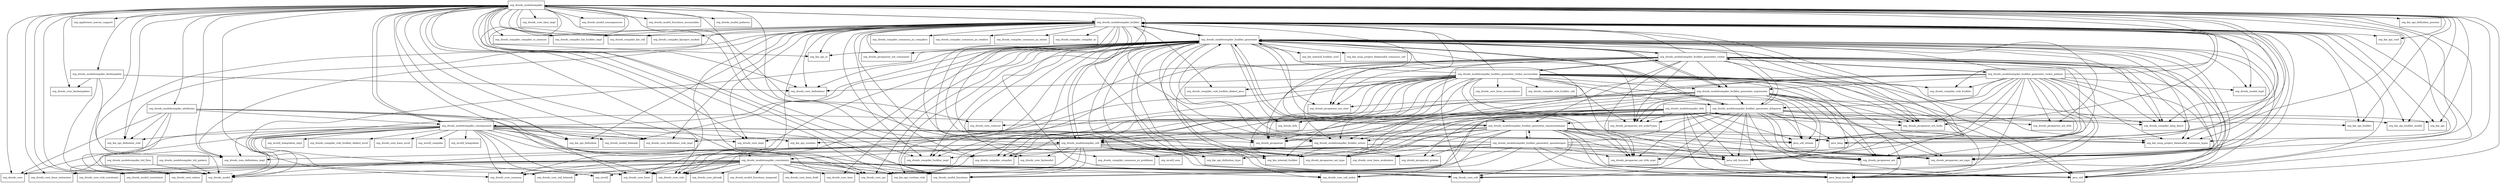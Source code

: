 digraph drools_model_compiler_7_10_0_Final_package_dependencies {
  node [shape = box, fontsize=10.0];
  org_drools_modelcompiler -> java_lang;
  org_drools_modelcompiler -> java_lang_invoke;
  org_drools_modelcompiler -> java_util;
  org_drools_modelcompiler -> java_util_function;
  org_drools_modelcompiler -> java_util_stream;
  org_drools_modelcompiler -> org_appformer_maven_support;
  org_drools_modelcompiler -> org_drools_compiler_builder_impl;
  org_drools_modelcompiler -> org_drools_compiler_compiler;
  org_drools_modelcompiler -> org_drools_compiler_compiler_io_memory;
  org_drools_modelcompiler -> org_drools_compiler_kie_builder_impl;
  org_drools_modelcompiler -> org_drools_compiler_kie_util;
  org_drools_modelcompiler -> org_drools_compiler_kproject_models;
  org_drools_modelcompiler -> org_drools_compiler_lang_descr;
  org_drools_modelcompiler -> org_drools_compiler_rule_builder;
  org_drools_modelcompiler -> org_drools_core;
  org_drools_modelcompiler -> org_drools_core_base;
  org_drools_modelcompiler -> org_drools_core_base_extractors;
  org_drools_modelcompiler -> org_drools_core_common;
  org_drools_modelcompiler -> org_drools_core_definitions;
  org_drools_modelcompiler -> org_drools_core_definitions_impl;
  org_drools_modelcompiler -> org_drools_core_definitions_rule_impl;
  org_drools_modelcompiler -> org_drools_core_facttemplates;
  org_drools_modelcompiler -> org_drools_core_impl;
  org_drools_modelcompiler -> org_drools_core_rule;
  org_drools_modelcompiler -> org_drools_core_rule_constraint;
  org_drools_modelcompiler -> org_drools_core_ruleunit;
  org_drools_modelcompiler -> org_drools_core_spi;
  org_drools_modelcompiler -> org_drools_core_time_impl;
  org_drools_modelcompiler -> org_drools_core_util;
  org_drools_modelcompiler -> org_drools_model;
  org_drools_modelcompiler -> org_drools_model_consequences;
  org_drools_modelcompiler -> org_drools_model_constraints;
  org_drools_modelcompiler -> org_drools_model_functions;
  org_drools_modelcompiler -> org_drools_model_functions_accumulate;
  org_drools_modelcompiler -> org_drools_model_impl;
  org_drools_modelcompiler -> org_drools_model_patterns;
  org_drools_modelcompiler -> org_drools_modelcompiler_attributes;
  org_drools_modelcompiler -> org_drools_modelcompiler_builder;
  org_drools_modelcompiler -> org_drools_modelcompiler_consequence;
  org_drools_modelcompiler -> org_drools_modelcompiler_constraints;
  org_drools_modelcompiler -> org_drools_modelcompiler_facttemplate;
  org_drools_modelcompiler -> org_drools_modelcompiler_util;
  org_drools_modelcompiler -> org_kie_api;
  org_drools_modelcompiler -> org_kie_api_builder;
  org_drools_modelcompiler -> org_kie_api_builder_model;
  org_drools_modelcompiler -> org_kie_api_conf;
  org_drools_modelcompiler -> org_kie_api_definition;
  org_drools_modelcompiler -> org_kie_api_definition_process;
  org_drools_modelcompiler -> org_kie_api_definition_rule;
  org_drools_modelcompiler -> org_kie_api_definition_type;
  org_drools_modelcompiler -> org_kie_api_io;
  org_drools_modelcompiler -> org_kie_api_runtime_rule;
  org_drools_modelcompiler -> org_kie_internal_builder;
  org_drools_modelcompiler -> org_kie_soup_project_datamodel_commons_types;
  org_drools_modelcompiler_attributes -> org_drools_core;
  org_drools_modelcompiler_attributes -> org_drools_core_definitions_rule_impl;
  org_drools_modelcompiler_attributes -> org_drools_core_reteoo;
  org_drools_modelcompiler_attributes -> org_drools_core_rule;
  org_drools_modelcompiler_attributes -> org_drools_core_spi;
  org_drools_modelcompiler_attributes -> org_drools_model;
  org_drools_modelcompiler_attributes -> org_drools_modelcompiler_consequence;
  org_drools_modelcompiler_attributes -> org_kie_api_definition_rule;
  org_drools_modelcompiler_builder -> java_lang_invoke;
  org_drools_modelcompiler_builder -> java_util;
  org_drools_modelcompiler_builder -> java_util_function;
  org_drools_modelcompiler_builder -> java_util_stream;
  org_drools_modelcompiler_builder -> org_drools_compiler_builder_impl;
  org_drools_modelcompiler_builder -> org_drools_compiler_commons_jci_compilers;
  org_drools_modelcompiler_builder -> org_drools_compiler_commons_jci_problems;
  org_drools_modelcompiler_builder -> org_drools_compiler_commons_jci_readers;
  org_drools_modelcompiler_builder -> org_drools_compiler_commons_jci_stores;
  org_drools_modelcompiler_builder -> org_drools_compiler_compiler;
  org_drools_modelcompiler_builder -> org_drools_compiler_compiler_io;
  org_drools_modelcompiler_builder -> org_drools_compiler_compiler_io_memory;
  org_drools_modelcompiler_builder -> org_drools_compiler_kie_builder_impl;
  org_drools_modelcompiler_builder -> org_drools_compiler_kie_util;
  org_drools_modelcompiler_builder -> org_drools_compiler_kproject_models;
  org_drools_modelcompiler_builder -> org_drools_compiler_lang_descr;
  org_drools_modelcompiler_builder -> org_drools_compiler_rule_builder_dialect_java;
  org_drools_modelcompiler_builder -> org_drools_core_common;
  org_drools_modelcompiler_builder -> org_drools_core_definitions;
  org_drools_modelcompiler_builder -> org_drools_core_definitions_impl;
  org_drools_modelcompiler_builder -> org_drools_core_definitions_rule_impl;
  org_drools_modelcompiler_builder -> org_drools_core_impl;
  org_drools_modelcompiler_builder -> org_drools_core_rule;
  org_drools_modelcompiler_builder -> org_drools_core_util;
  org_drools_modelcompiler_builder -> org_drools_javaparser;
  org_drools_modelcompiler_builder -> org_drools_javaparser_ast;
  org_drools_modelcompiler_builder -> org_drools_javaparser_ast_body;
  org_drools_modelcompiler_builder -> org_drools_javaparser_ast_comments;
  org_drools_modelcompiler_builder -> org_drools_javaparser_ast_expr;
  org_drools_modelcompiler_builder -> org_drools_javaparser_ast_stmt;
  org_drools_modelcompiler_builder -> org_drools_javaparser_ast_type;
  org_drools_modelcompiler_builder -> org_drools_javaparser_printer;
  org_drools_modelcompiler_builder -> org_drools_model;
  org_drools_modelcompiler_builder -> org_drools_modelcompiler;
  org_drools_modelcompiler_builder -> org_drools_modelcompiler_builder_errors;
  org_drools_modelcompiler_builder -> org_drools_modelcompiler_builder_generator;
  org_drools_modelcompiler_builder -> org_kie_api;
  org_drools_modelcompiler_builder -> org_kie_api_builder;
  org_drools_modelcompiler_builder -> org_kie_api_builder_model;
  org_drools_modelcompiler_builder -> org_kie_api_conf;
  org_drools_modelcompiler_builder -> org_kie_api_definition;
  org_drools_modelcompiler_builder -> org_kie_api_definition_rule;
  org_drools_modelcompiler_builder -> org_kie_api_io;
  org_drools_modelcompiler_builder -> org_kie_internal_builder;
  org_drools_modelcompiler_builder -> org_kie_soup_project_datamodel_commons_types;
  org_drools_modelcompiler_builder_errors -> org_drools_compiler_commons_jci_problems;
  org_drools_modelcompiler_builder_errors -> org_drools_compiler_compiler;
  org_drools_modelcompiler_builder_errors -> org_drools_javaparser_ast;
  org_drools_modelcompiler_builder_errors -> org_drools_javaparser_ast_expr;
  org_drools_modelcompiler_builder_errors -> org_drools_javaparser_printer;
  org_drools_modelcompiler_builder_errors -> org_kie_internal_builder;
  org_drools_modelcompiler_builder_generator -> java_lang;
  org_drools_modelcompiler_builder_generator -> java_lang_invoke;
  org_drools_modelcompiler_builder_generator -> java_util;
  org_drools_modelcompiler_builder_generator -> java_util_function;
  org_drools_modelcompiler_builder_generator -> java_util_stream;
  org_drools_modelcompiler_builder_generator -> org_drools_compiler_builder_impl;
  org_drools_modelcompiler_builder_generator -> org_drools_compiler_compiler;
  org_drools_modelcompiler_builder_generator -> org_drools_compiler_lang_descr;
  org_drools_modelcompiler_builder_generator -> org_drools_core_base;
  org_drools_modelcompiler_builder_generator -> org_drools_core_definitions;
  org_drools_modelcompiler_builder_generator -> org_drools_core_factmodel;
  org_drools_modelcompiler_builder_generator -> org_drools_core_rule;
  org_drools_modelcompiler_builder_generator -> org_drools_core_ruleunit;
  org_drools_modelcompiler_builder_generator -> org_drools_core_spi;
  org_drools_modelcompiler_builder_generator -> org_drools_core_time;
  org_drools_modelcompiler_builder_generator -> org_drools_core_util;
  org_drools_modelcompiler_builder_generator -> org_drools_core_util_index;
  org_drools_modelcompiler_builder_generator -> org_drools_drlx;
  org_drools_modelcompiler_builder_generator -> org_drools_javaparser;
  org_drools_modelcompiler_builder_generator -> org_drools_javaparser_ast;
  org_drools_modelcompiler_builder_generator -> org_drools_javaparser_ast_body;
  org_drools_modelcompiler_builder_generator -> org_drools_javaparser_ast_comments;
  org_drools_modelcompiler_builder_generator -> org_drools_javaparser_ast_drlx;
  org_drools_modelcompiler_builder_generator -> org_drools_javaparser_ast_drlx_expr;
  org_drools_modelcompiler_builder_generator -> org_drools_javaparser_ast_expr;
  org_drools_modelcompiler_builder_generator -> org_drools_javaparser_ast_nodeTypes;
  org_drools_modelcompiler_builder_generator -> org_drools_javaparser_ast_stmt;
  org_drools_modelcompiler_builder_generator -> org_drools_javaparser_ast_type;
  org_drools_modelcompiler_builder_generator -> org_drools_model;
  org_drools_modelcompiler_builder_generator -> org_drools_model_bitmask;
  org_drools_modelcompiler_builder_generator -> org_drools_model_functions;
  org_drools_modelcompiler_builder_generator -> org_drools_model_impl;
  org_drools_modelcompiler_builder_generator -> org_drools_modelcompiler_builder;
  org_drools_modelcompiler_builder_generator -> org_drools_modelcompiler_builder_errors;
  org_drools_modelcompiler_builder_generator -> org_drools_modelcompiler_builder_generator_drlxparse;
  org_drools_modelcompiler_builder_generator -> org_drools_modelcompiler_builder_generator_expression;
  org_drools_modelcompiler_builder_generator -> org_drools_modelcompiler_builder_generator_expressiontyper;
  org_drools_modelcompiler_builder_generator -> org_drools_modelcompiler_builder_generator_visitor;
  org_drools_modelcompiler_builder_generator -> org_drools_modelcompiler_consequence;
  org_drools_modelcompiler_builder_generator -> org_drools_modelcompiler_util;
  org_drools_modelcompiler_builder_generator -> org_kie_api_definition_type;
  org_drools_modelcompiler_builder_generator -> org_kie_api_io;
  org_drools_modelcompiler_builder_generator -> org_kie_api_runtime_rule;
  org_drools_modelcompiler_builder_generator -> org_kie_internal_builder;
  org_drools_modelcompiler_builder_generator -> org_kie_internal_builder_conf;
  org_drools_modelcompiler_builder_generator -> org_kie_soup_project_datamodel_commons_types;
  org_drools_modelcompiler_builder_generator -> org_kie_soup_project_datamodel_commons_util;
  org_drools_modelcompiler_builder_generator_drlxparse -> java_lang;
  org_drools_modelcompiler_builder_generator_drlxparse -> java_lang_invoke;
  org_drools_modelcompiler_builder_generator_drlxparse -> java_util;
  org_drools_modelcompiler_builder_generator_drlxparse -> java_util_function;
  org_drools_modelcompiler_builder_generator_drlxparse -> java_util_stream;
  org_drools_modelcompiler_builder_generator_drlxparse -> org_drools_compiler_compiler;
  org_drools_modelcompiler_builder_generator_drlxparse -> org_drools_compiler_lang_descr;
  org_drools_modelcompiler_builder_generator_drlxparse -> org_drools_core_util;
  org_drools_modelcompiler_builder_generator_drlxparse -> org_drools_core_util_index;
  org_drools_modelcompiler_builder_generator_drlxparse -> org_drools_javaparser_ast;
  org_drools_modelcompiler_builder_generator_drlxparse -> org_drools_javaparser_ast_body;
  org_drools_modelcompiler_builder_generator_drlxparse -> org_drools_javaparser_ast_drlx;
  org_drools_modelcompiler_builder_generator_drlxparse -> org_drools_javaparser_ast_drlx_expr;
  org_drools_modelcompiler_builder_generator_drlxparse -> org_drools_javaparser_ast_expr;
  org_drools_modelcompiler_builder_generator_drlxparse -> org_drools_javaparser_ast_nodeTypes;
  org_drools_modelcompiler_builder_generator_drlxparse -> org_drools_javaparser_ast_type;
  org_drools_modelcompiler_builder_generator_drlxparse -> org_drools_modelcompiler_builder;
  org_drools_modelcompiler_builder_generator_drlxparse -> org_drools_modelcompiler_builder_errors;
  org_drools_modelcompiler_builder_generator_drlxparse -> org_drools_modelcompiler_builder_generator;
  org_drools_modelcompiler_builder_generator_drlxparse -> org_drools_modelcompiler_builder_generator_expressiontyper;
  org_drools_modelcompiler_builder_generator_drlxparse -> org_drools_modelcompiler_util;
  org_drools_modelcompiler_builder_generator_drlxparse -> org_kie_api_definition_type;
  org_drools_modelcompiler_builder_generator_drlxparse -> org_kie_soup_project_datamodel_commons_types;
  org_drools_modelcompiler_builder_generator_expression -> java_lang_invoke;
  org_drools_modelcompiler_builder_generator_expression -> java_util;
  org_drools_modelcompiler_builder_generator_expression -> java_util_function;
  org_drools_modelcompiler_builder_generator_expression -> java_util_stream;
  org_drools_modelcompiler_builder_generator_expression -> org_drools_core_util_index;
  org_drools_modelcompiler_builder_generator_expression -> org_drools_javaparser;
  org_drools_modelcompiler_builder_generator_expression -> org_drools_javaparser_ast;
  org_drools_modelcompiler_builder_generator_expression -> org_drools_javaparser_ast_body;
  org_drools_modelcompiler_builder_generator_expression -> org_drools_javaparser_ast_expr;
  org_drools_modelcompiler_builder_generator_expression -> org_drools_javaparser_ast_nodeTypes;
  org_drools_modelcompiler_builder_generator_expression -> org_drools_javaparser_ast_stmt;
  org_drools_modelcompiler_builder_generator_expression -> org_drools_javaparser_ast_type;
  org_drools_modelcompiler_builder_generator_expression -> org_drools_model;
  org_drools_modelcompiler_builder_generator_expression -> org_drools_modelcompiler_builder_generator;
  org_drools_modelcompiler_builder_generator_expression -> org_drools_modelcompiler_builder_generator_drlxparse;
  org_drools_modelcompiler_builder_generator_expression -> org_drools_modelcompiler_util;
  org_drools_modelcompiler_builder_generator_expressiontyper -> java_lang;
  org_drools_modelcompiler_builder_generator_expressiontyper -> java_lang_invoke;
  org_drools_modelcompiler_builder_generator_expressiontyper -> java_util;
  org_drools_modelcompiler_builder_generator_expressiontyper -> java_util_function;
  org_drools_modelcompiler_builder_generator_expressiontyper -> java_util_stream;
  org_drools_modelcompiler_builder_generator_expressiontyper -> org_drools_core_util;
  org_drools_modelcompiler_builder_generator_expressiontyper -> org_drools_javaparser;
  org_drools_modelcompiler_builder_generator_expressiontyper -> org_drools_javaparser_ast;
  org_drools_modelcompiler_builder_generator_expressiontyper -> org_drools_javaparser_ast_drlx_expr;
  org_drools_modelcompiler_builder_generator_expressiontyper -> org_drools_javaparser_ast_expr;
  org_drools_modelcompiler_builder_generator_expressiontyper -> org_drools_javaparser_ast_type;
  org_drools_modelcompiler_builder_generator_expressiontyper -> org_drools_javaparser_printer;
  org_drools_modelcompiler_builder_generator_expressiontyper -> org_drools_model_functions;
  org_drools_modelcompiler_builder_generator_expressiontyper -> org_drools_modelcompiler_builder;
  org_drools_modelcompiler_builder_generator_expressiontyper -> org_drools_modelcompiler_builder_errors;
  org_drools_modelcompiler_builder_generator_expressiontyper -> org_drools_modelcompiler_builder_generator;
  org_drools_modelcompiler_builder_generator_expressiontyper -> org_drools_modelcompiler_builder_generator_operatorspec;
  org_drools_modelcompiler_builder_generator_expressiontyper -> org_drools_modelcompiler_util;
  org_drools_modelcompiler_builder_generator_expressiontyper -> org_kie_internal_builder;
  org_drools_modelcompiler_builder_generator_expressiontyper -> org_kie_soup_project_datamodel_commons_types;
  org_drools_modelcompiler_builder_generator_operatorspec -> java_lang_invoke;
  org_drools_modelcompiler_builder_generator_operatorspec -> java_util;
  org_drools_modelcompiler_builder_generator_operatorspec -> java_util_function;
  org_drools_modelcompiler_builder_generator_operatorspec -> org_drools_compiler_builder_impl;
  org_drools_modelcompiler_builder_generator_operatorspec -> org_drools_core_base;
  org_drools_modelcompiler_builder_generator_operatorspec -> org_drools_core_base_evaluators;
  org_drools_modelcompiler_builder_generator_operatorspec -> org_drools_core_common;
  org_drools_modelcompiler_builder_generator_operatorspec -> org_drools_core_spi;
  org_drools_modelcompiler_builder_generator_operatorspec -> org_drools_javaparser_ast;
  org_drools_modelcompiler_builder_generator_operatorspec -> org_drools_javaparser_ast_drlx_expr;
  org_drools_modelcompiler_builder_generator_operatorspec -> org_drools_javaparser_ast_expr;
  org_drools_modelcompiler_builder_generator_operatorspec -> org_drools_model_functions;
  org_drools_modelcompiler_builder_generator_operatorspec -> org_drools_modelcompiler_builder_generator;
  org_drools_modelcompiler_builder_generator_operatorspec -> org_drools_modelcompiler_builder_generator_drlxparse;
  org_drools_modelcompiler_builder_generator_operatorspec -> org_drools_modelcompiler_builder_generator_expressiontyper;
  org_drools_modelcompiler_builder_generator_visitor -> java_lang_invoke;
  org_drools_modelcompiler_builder_generator_visitor -> java_util;
  org_drools_modelcompiler_builder_generator_visitor -> java_util_function;
  org_drools_modelcompiler_builder_generator_visitor -> org_drools_compiler_builder_impl;
  org_drools_modelcompiler_builder_generator_visitor -> org_drools_compiler_lang_descr;
  org_drools_modelcompiler_builder_generator_visitor -> org_drools_core_rule;
  org_drools_modelcompiler_builder_generator_visitor -> org_drools_core_util;
  org_drools_modelcompiler_builder_generator_visitor -> org_drools_javaparser;
  org_drools_modelcompiler_builder_generator_visitor -> org_drools_javaparser_ast;
  org_drools_modelcompiler_builder_generator_visitor -> org_drools_javaparser_ast_body;
  org_drools_modelcompiler_builder_generator_visitor -> org_drools_javaparser_ast_drlx_expr;
  org_drools_modelcompiler_builder_generator_visitor -> org_drools_javaparser_ast_expr;
  org_drools_modelcompiler_builder_generator_visitor -> org_drools_javaparser_ast_nodeTypes;
  org_drools_modelcompiler_builder_generator_visitor -> org_drools_javaparser_ast_stmt;
  org_drools_modelcompiler_builder_generator_visitor -> org_drools_modelcompiler_builder;
  org_drools_modelcompiler_builder_generator_visitor -> org_drools_modelcompiler_builder_errors;
  org_drools_modelcompiler_builder_generator_visitor -> org_drools_modelcompiler_builder_generator;
  org_drools_modelcompiler_builder_generator_visitor -> org_drools_modelcompiler_builder_generator_drlxparse;
  org_drools_modelcompiler_builder_generator_visitor -> org_drools_modelcompiler_builder_generator_expression;
  org_drools_modelcompiler_builder_generator_visitor -> org_drools_modelcompiler_builder_generator_expressiontyper;
  org_drools_modelcompiler_builder_generator_visitor -> org_drools_modelcompiler_builder_generator_visitor_accumulate;
  org_drools_modelcompiler_builder_generator_visitor -> org_drools_modelcompiler_builder_generator_visitor_pattern;
  org_drools_modelcompiler_builder_generator_visitor -> org_kie_internal_builder;
  org_drools_modelcompiler_builder_generator_visitor -> org_kie_soup_project_datamodel_commons_types;
  org_drools_modelcompiler_builder_generator_visitor_accumulate -> java_lang_invoke;
  org_drools_modelcompiler_builder_generator_visitor_accumulate -> java_util;
  org_drools_modelcompiler_builder_generator_visitor_accumulate -> java_util_function;
  org_drools_modelcompiler_builder_generator_visitor_accumulate -> java_util_stream;
  org_drools_modelcompiler_builder_generator_visitor_accumulate -> org_drools_compiler_builder_impl;
  org_drools_modelcompiler_builder_generator_visitor_accumulate -> org_drools_compiler_compiler;
  org_drools_modelcompiler_builder_generator_visitor_accumulate -> org_drools_compiler_lang_descr;
  org_drools_modelcompiler_builder_generator_visitor_accumulate -> org_drools_compiler_rule_builder;
  org_drools_modelcompiler_builder_generator_visitor_accumulate -> org_drools_compiler_rule_builder_dialect_java;
  org_drools_modelcompiler_builder_generator_visitor_accumulate -> org_drools_compiler_rule_builder_util;
  org_drools_modelcompiler_builder_generator_visitor_accumulate -> org_drools_core_base_accumulators;
  org_drools_modelcompiler_builder_generator_visitor_accumulate -> org_drools_core_definitions;
  org_drools_modelcompiler_builder_generator_visitor_accumulate -> org_drools_core_definitions_rule_impl;
  org_drools_modelcompiler_builder_generator_visitor_accumulate -> org_drools_core_rule;
  org_drools_modelcompiler_builder_generator_visitor_accumulate -> org_drools_core_spi;
  org_drools_modelcompiler_builder_generator_visitor_accumulate -> org_drools_javaparser;
  org_drools_modelcompiler_builder_generator_visitor_accumulate -> org_drools_javaparser_ast;
  org_drools_modelcompiler_builder_generator_visitor_accumulate -> org_drools_javaparser_ast_body;
  org_drools_modelcompiler_builder_generator_visitor_accumulate -> org_drools_javaparser_ast_drlx_expr;
  org_drools_modelcompiler_builder_generator_visitor_accumulate -> org_drools_javaparser_ast_expr;
  org_drools_modelcompiler_builder_generator_visitor_accumulate -> org_drools_javaparser_ast_nodeTypes;
  org_drools_modelcompiler_builder_generator_visitor_accumulate -> org_drools_javaparser_ast_stmt;
  org_drools_modelcompiler_builder_generator_visitor_accumulate -> org_drools_javaparser_ast_type;
  org_drools_modelcompiler_builder_generator_visitor_accumulate -> org_drools_modelcompiler_builder;
  org_drools_modelcompiler_builder_generator_visitor_accumulate -> org_drools_modelcompiler_builder_errors;
  org_drools_modelcompiler_builder_generator_visitor_accumulate -> org_drools_modelcompiler_builder_generator;
  org_drools_modelcompiler_builder_generator_visitor_accumulate -> org_drools_modelcompiler_builder_generator_drlxparse;
  org_drools_modelcompiler_builder_generator_visitor_accumulate -> org_drools_modelcompiler_builder_generator_expression;
  org_drools_modelcompiler_builder_generator_visitor_accumulate -> org_drools_modelcompiler_builder_generator_expressiontyper;
  org_drools_modelcompiler_builder_generator_visitor_accumulate -> org_drools_modelcompiler_builder_generator_visitor;
  org_drools_modelcompiler_builder_generator_visitor_accumulate -> org_drools_modelcompiler_util;
  org_drools_modelcompiler_builder_generator_visitor_accumulate -> org_kie_api_runtime_rule;
  org_drools_modelcompiler_builder_generator_visitor_accumulate -> org_kie_internal_builder;
  org_drools_modelcompiler_builder_generator_visitor_accumulate -> org_kie_soup_project_datamodel_commons_types;
  org_drools_modelcompiler_builder_generator_visitor_pattern -> java_lang_invoke;
  org_drools_modelcompiler_builder_generator_visitor_pattern -> java_util;
  org_drools_modelcompiler_builder_generator_visitor_pattern -> java_util_function;
  org_drools_modelcompiler_builder_generator_visitor_pattern -> java_util_stream;
  org_drools_modelcompiler_builder_generator_visitor_pattern -> org_drools_compiler_compiler;
  org_drools_modelcompiler_builder_generator_visitor_pattern -> org_drools_compiler_lang_descr;
  org_drools_modelcompiler_builder_generator_visitor_pattern -> org_drools_compiler_rule_builder;
  org_drools_modelcompiler_builder_generator_visitor_pattern -> org_drools_core_util;
  org_drools_modelcompiler_builder_generator_visitor_pattern -> org_drools_javaparser_ast;
  org_drools_modelcompiler_builder_generator_visitor_pattern -> org_drools_javaparser_ast_body;
  org_drools_modelcompiler_builder_generator_visitor_pattern -> org_drools_javaparser_ast_drlx;
  org_drools_modelcompiler_builder_generator_visitor_pattern -> org_drools_javaparser_ast_drlx_expr;
  org_drools_modelcompiler_builder_generator_visitor_pattern -> org_drools_javaparser_ast_expr;
  org_drools_modelcompiler_builder_generator_visitor_pattern -> org_drools_javaparser_ast_nodeTypes;
  org_drools_modelcompiler_builder_generator_visitor_pattern -> org_drools_model_impl;
  org_drools_modelcompiler_builder_generator_visitor_pattern -> org_drools_modelcompiler_builder;
  org_drools_modelcompiler_builder_generator_visitor_pattern -> org_drools_modelcompiler_builder_errors;
  org_drools_modelcompiler_builder_generator_visitor_pattern -> org_drools_modelcompiler_builder_generator;
  org_drools_modelcompiler_builder_generator_visitor_pattern -> org_drools_modelcompiler_builder_generator_drlxparse;
  org_drools_modelcompiler_builder_generator_visitor_pattern -> org_drools_modelcompiler_builder_generator_expression;
  org_drools_modelcompiler_builder_generator_visitor_pattern -> org_drools_modelcompiler_builder_generator_visitor;
  org_drools_modelcompiler_builder_generator_visitor_pattern -> org_kie_internal_builder;
  org_drools_modelcompiler_builder_generator_visitor_pattern -> org_kie_soup_project_datamodel_commons_types;
  org_drools_modelcompiler_consequence -> java_lang_invoke;
  org_drools_modelcompiler_consequence -> java_util_function;
  org_drools_modelcompiler_consequence -> java_util_stream;
  org_drools_modelcompiler_consequence -> org_drools_compiler_rule_builder_dialect_mvel;
  org_drools_modelcompiler_consequence -> org_drools_core;
  org_drools_modelcompiler_consequence -> org_drools_core_base;
  org_drools_modelcompiler_consequence -> org_drools_core_base_mvel;
  org_drools_modelcompiler_consequence -> org_drools_core_common;
  org_drools_modelcompiler_consequence -> org_drools_core_definitions_impl;
  org_drools_modelcompiler_consequence -> org_drools_core_definitions_rule_impl;
  org_drools_modelcompiler_consequence -> org_drools_core_impl;
  org_drools_modelcompiler_consequence -> org_drools_core_reteoo;
  org_drools_modelcompiler_consequence -> org_drools_core_rule;
  org_drools_modelcompiler_consequence -> org_drools_core_spi;
  org_drools_modelcompiler_consequence -> org_drools_core_util_bitmask;
  org_drools_modelcompiler_consequence -> org_drools_model;
  org_drools_modelcompiler_consequence -> org_drools_model_bitmask;
  org_drools_modelcompiler_consequence -> org_drools_model_functions;
  org_drools_modelcompiler_consequence -> org_drools_modelcompiler;
  org_drools_modelcompiler_consequence -> org_kie_api_definition;
  org_drools_modelcompiler_consequence -> org_kie_api_definition_rule;
  org_drools_modelcompiler_consequence -> org_kie_api_runtime;
  org_drools_modelcompiler_consequence -> org_kie_api_runtime_rule;
  org_drools_modelcompiler_consequence -> org_mvel2;
  org_drools_modelcompiler_consequence -> org_mvel2_compiler;
  org_drools_modelcompiler_consequence -> org_mvel2_integration;
  org_drools_modelcompiler_consequence -> org_mvel2_integration_impl;
  org_drools_modelcompiler_constraints -> java_lang_invoke;
  org_drools_modelcompiler_constraints -> java_util;
  org_drools_modelcompiler_constraints -> org_drools_core;
  org_drools_modelcompiler_constraints -> org_drools_core_base;
  org_drools_modelcompiler_constraints -> org_drools_core_base_extractors;
  org_drools_modelcompiler_constraints -> org_drools_core_base_field;
  org_drools_modelcompiler_constraints -> org_drools_core_common;
  org_drools_modelcompiler_constraints -> org_drools_core_phreak;
  org_drools_modelcompiler_constraints -> org_drools_core_reteoo;
  org_drools_modelcompiler_constraints -> org_drools_core_rule;
  org_drools_modelcompiler_constraints -> org_drools_core_rule_constraint;
  org_drools_modelcompiler_constraints -> org_drools_core_spi;
  org_drools_modelcompiler_constraints -> org_drools_core_time;
  org_drools_modelcompiler_constraints -> org_drools_core_util;
  org_drools_modelcompiler_constraints -> org_drools_core_util_bitmask;
  org_drools_modelcompiler_constraints -> org_drools_core_util_index;
  org_drools_modelcompiler_constraints -> org_drools_model;
  org_drools_modelcompiler_constraints -> org_drools_model_constraints;
  org_drools_modelcompiler_constraints -> org_drools_model_functions;
  org_drools_modelcompiler_constraints -> org_drools_model_functions_temporal;
  org_drools_modelcompiler_constraints -> org_kie_api_runtime_rule;
  org_drools_modelcompiler_constraints -> org_mvel2;
  org_drools_modelcompiler_drlx -> java_lang_invoke;
  org_drools_modelcompiler_drlx -> java_util;
  org_drools_modelcompiler_drlx -> java_util_function;
  org_drools_modelcompiler_drlx -> java_util_stream;
  org_drools_modelcompiler_drlx -> org_drools_core_impl;
  org_drools_modelcompiler_drlx -> org_drools_core_ruleunit;
  org_drools_modelcompiler_drlx -> org_drools_drlx;
  org_drools_modelcompiler_drlx -> org_drools_javaparser;
  org_drools_modelcompiler_drlx -> org_drools_javaparser_ast;
  org_drools_modelcompiler_drlx -> org_drools_javaparser_ast_body;
  org_drools_modelcompiler_drlx -> org_drools_javaparser_ast_nodeTypes;
  org_drools_modelcompiler_drlx -> org_drools_javaparser_ast_type;
  org_drools_modelcompiler_drlx -> org_drools_javaparser_printer;
  org_drools_modelcompiler_drlx -> org_kie_api;
  org_drools_modelcompiler_drlx -> org_kie_api_builder;
  org_drools_modelcompiler_drlx -> org_kie_api_builder_model;
  org_drools_modelcompiler_drlx -> org_kie_api_runtime;
  org_drools_modelcompiler_drlx -> org_kie_api_runtime_rule;
  org_drools_modelcompiler_dsl_flow -> org_drools_model;
  org_drools_modelcompiler_dsl_pattern -> org_drools_model;
  org_drools_modelcompiler_facttemplate -> org_drools_core_definitions;
  org_drools_modelcompiler_facttemplate -> org_drools_core_definitions_impl;
  org_drools_modelcompiler_facttemplate -> org_drools_core_facttemplates;
  org_drools_modelcompiler_facttemplate -> org_drools_model;
  org_drools_modelcompiler_util -> java_lang_invoke;
  org_drools_modelcompiler_util -> java_util_function;
  org_drools_modelcompiler_util -> org_drools_core_base_evaluators;
  org_drools_modelcompiler_util -> org_drools_core_definitions_impl;
  org_drools_modelcompiler_util -> org_drools_core_factmodel;
  org_drools_modelcompiler_util -> org_drools_core_rule;
  org_drools_modelcompiler_util -> org_drools_core_spi;
  org_drools_modelcompiler_util -> org_drools_core_util;
  org_drools_modelcompiler_util -> org_drools_javaparser_ast_type;
  org_drools_modelcompiler_util -> org_drools_model;
  org_drools_modelcompiler_util -> org_drools_model_functions;
  org_drools_modelcompiler_util -> org_drools_modelcompiler_builder_generator;
  org_drools_modelcompiler_util -> org_drools_modelcompiler_constraints;
  org_drools_modelcompiler_util -> org_kie_api_definition_type;
  org_drools_modelcompiler_util -> org_mvel2_asm;
}
